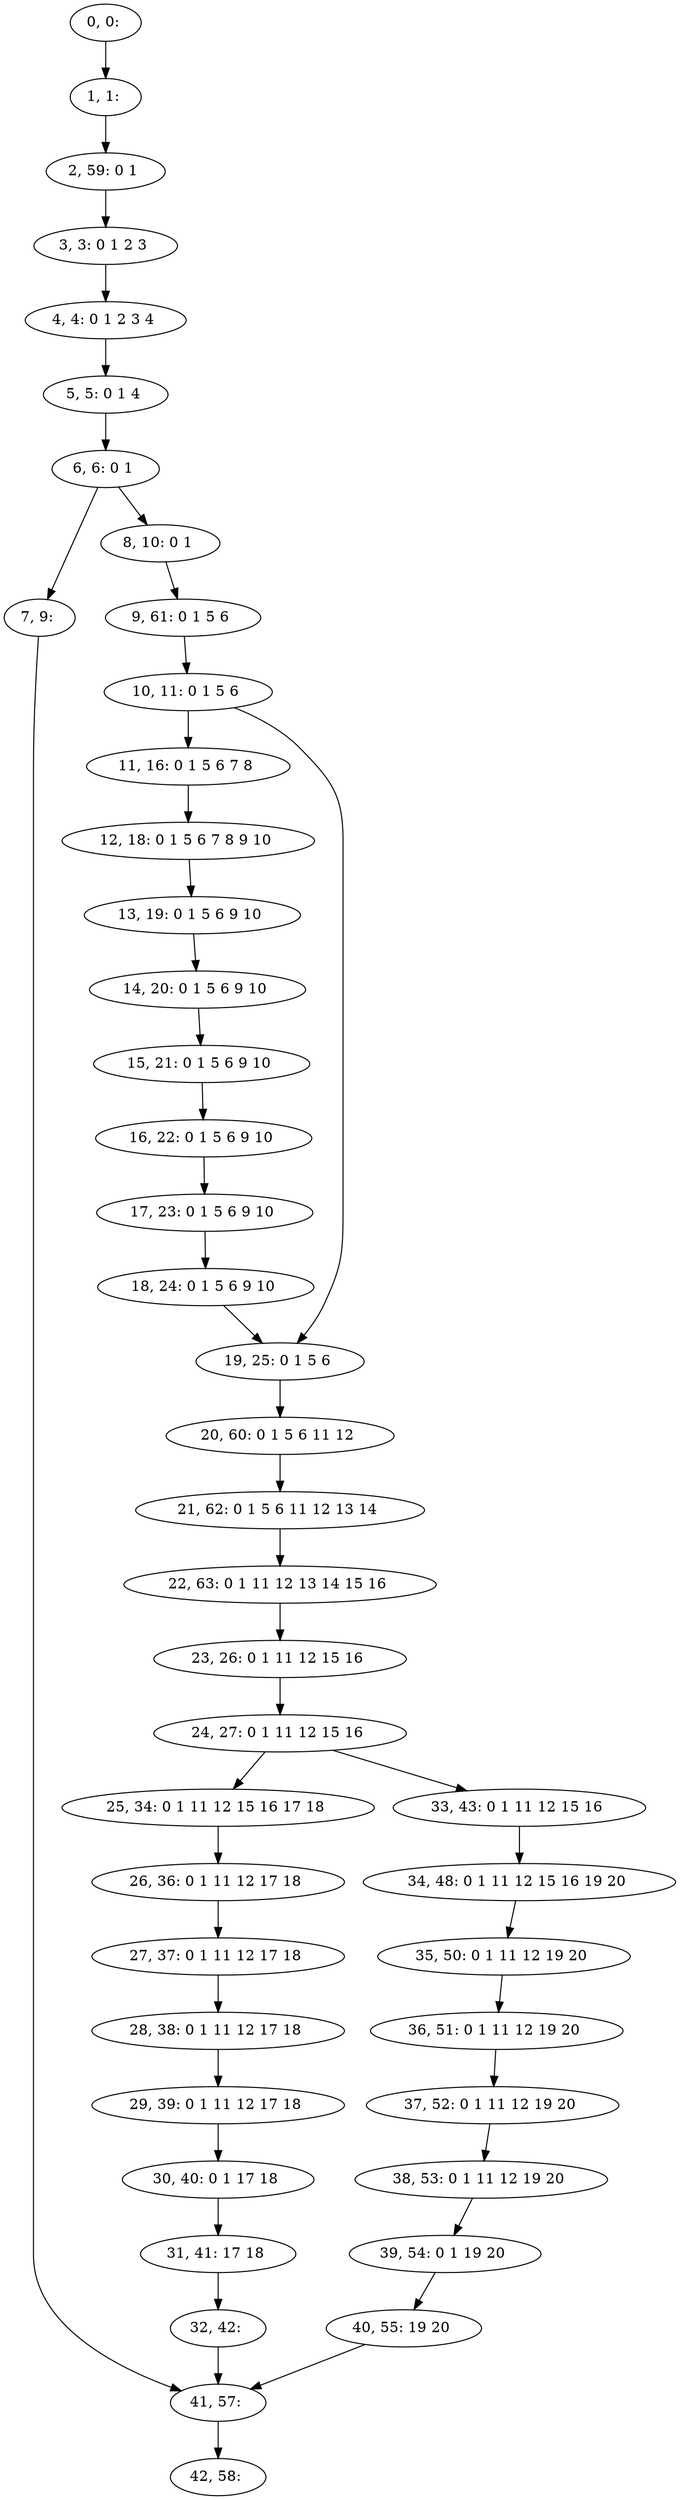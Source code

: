 digraph G {
0[label="0, 0: "];
1[label="1, 1: "];
2[label="2, 59: 0 1 "];
3[label="3, 3: 0 1 2 3 "];
4[label="4, 4: 0 1 2 3 4 "];
5[label="5, 5: 0 1 4 "];
6[label="6, 6: 0 1 "];
7[label="7, 9: "];
8[label="8, 10: 0 1 "];
9[label="9, 61: 0 1 5 6 "];
10[label="10, 11: 0 1 5 6 "];
11[label="11, 16: 0 1 5 6 7 8 "];
12[label="12, 18: 0 1 5 6 7 8 9 10 "];
13[label="13, 19: 0 1 5 6 9 10 "];
14[label="14, 20: 0 1 5 6 9 10 "];
15[label="15, 21: 0 1 5 6 9 10 "];
16[label="16, 22: 0 1 5 6 9 10 "];
17[label="17, 23: 0 1 5 6 9 10 "];
18[label="18, 24: 0 1 5 6 9 10 "];
19[label="19, 25: 0 1 5 6 "];
20[label="20, 60: 0 1 5 6 11 12 "];
21[label="21, 62: 0 1 5 6 11 12 13 14 "];
22[label="22, 63: 0 1 11 12 13 14 15 16 "];
23[label="23, 26: 0 1 11 12 15 16 "];
24[label="24, 27: 0 1 11 12 15 16 "];
25[label="25, 34: 0 1 11 12 15 16 17 18 "];
26[label="26, 36: 0 1 11 12 17 18 "];
27[label="27, 37: 0 1 11 12 17 18 "];
28[label="28, 38: 0 1 11 12 17 18 "];
29[label="29, 39: 0 1 11 12 17 18 "];
30[label="30, 40: 0 1 17 18 "];
31[label="31, 41: 17 18 "];
32[label="32, 42: "];
33[label="33, 43: 0 1 11 12 15 16 "];
34[label="34, 48: 0 1 11 12 15 16 19 20 "];
35[label="35, 50: 0 1 11 12 19 20 "];
36[label="36, 51: 0 1 11 12 19 20 "];
37[label="37, 52: 0 1 11 12 19 20 "];
38[label="38, 53: 0 1 11 12 19 20 "];
39[label="39, 54: 0 1 19 20 "];
40[label="40, 55: 19 20 "];
41[label="41, 57: "];
42[label="42, 58: "];
0->1 ;
1->2 ;
2->3 ;
3->4 ;
4->5 ;
5->6 ;
6->7 ;
6->8 ;
7->41 ;
8->9 ;
9->10 ;
10->11 ;
10->19 ;
11->12 ;
12->13 ;
13->14 ;
14->15 ;
15->16 ;
16->17 ;
17->18 ;
18->19 ;
19->20 ;
20->21 ;
21->22 ;
22->23 ;
23->24 ;
24->25 ;
24->33 ;
25->26 ;
26->27 ;
27->28 ;
28->29 ;
29->30 ;
30->31 ;
31->32 ;
32->41 ;
33->34 ;
34->35 ;
35->36 ;
36->37 ;
37->38 ;
38->39 ;
39->40 ;
40->41 ;
41->42 ;
}
